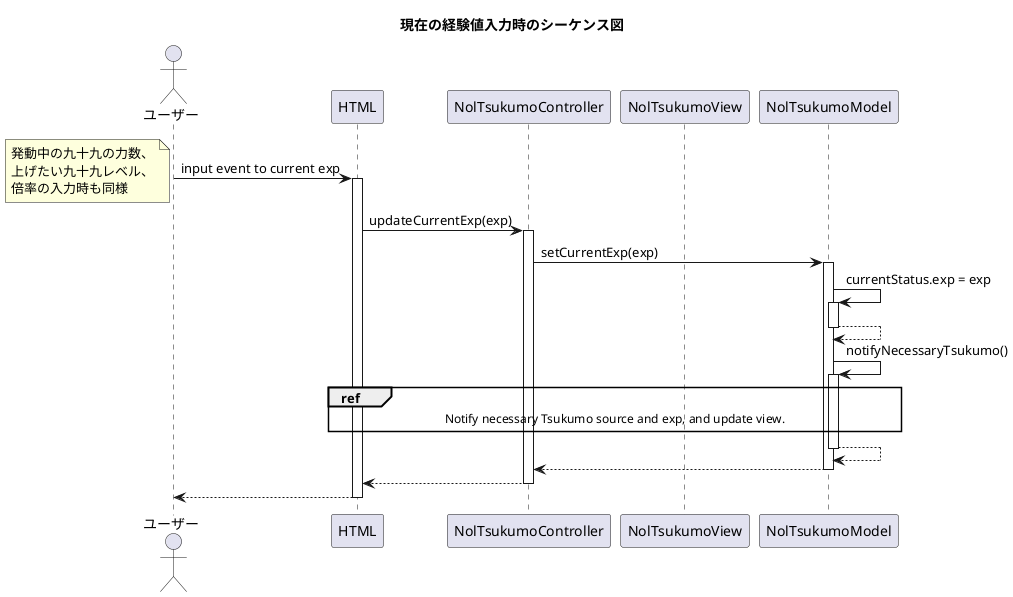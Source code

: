 @startuml

title 現在の経験値入力時のシーケンス図

actor ユーザー as user
participant HTML
participant NolTsukumoController
participant NolTsukumoView
participant NolTsukumoModel

user -> HTML++ : input event to current exp
  note left
    発動中の九十九の力数、
    上げたい九十九レベル、
    倍率の入力時も同様
  end note
                  HTML -> NolTsukumoController++ : updateCurrentExp(exp)
                    NolTsukumoController -> NolTsukumoModel++ : setCurrentExp(exp)
                      NolTsukumoModel -> NolTsukumoModel++ : currentStatus.exp = exp
                      return
                      NolTsukumoModel -> NolTsukumoModel++ : notifyNecessaryTsukumo()
                        ref over NolTsukumoModel, NolTsukumoView, HTML
                          Notify necessary Tsukumo source and exp, and update view.
                      end ref
                      return
                    return
                  return    
return

@enduml
